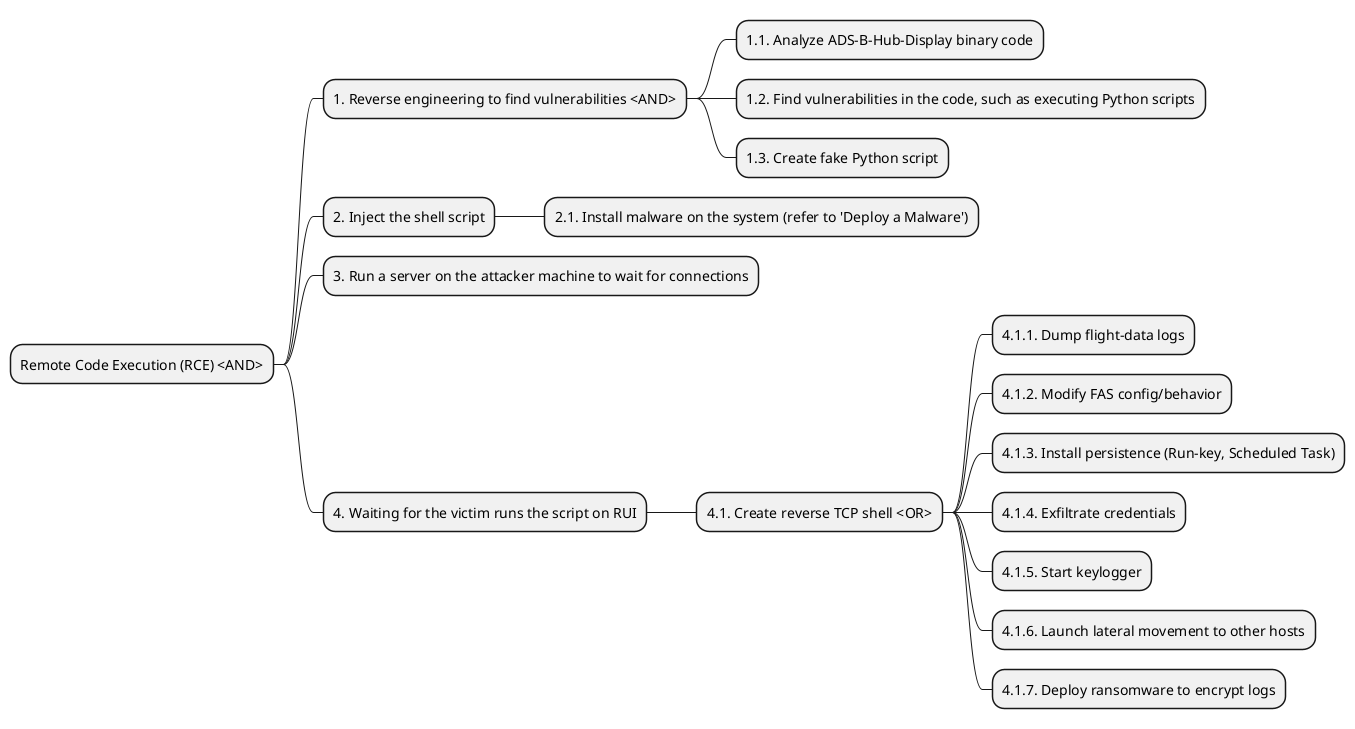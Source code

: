 @startmindmap

* Remote Code Execution (RCE) <AND>
** 1. Reverse engineering to find vulnerabilities <AND>
*** 1.1. Analyze ADS-B-Hub-Display binary code
*** 1.2. Find vulnerabilities in the code, such as executing Python scripts
*** 1.3. Create fake Python script
** 2. Inject the shell script
*** 2.1. Install malware on the system (refer to 'Deploy a Malware')
** 3. Run a server on the attacker machine to wait for connections
** 4. Waiting for the victim runs the script on RUI
*** 4.1. Create reverse TCP shell <OR>
**** 4.1.1. Dump flight-data logs
**** 4.1.2. Modify FAS config/behavior
**** 4.1.3. Install persistence (Run-key, Scheduled Task)
**** 4.1.4. Exfiltrate credentials
**** 4.1.5. Start keylogger
**** 4.1.6. Launch lateral movement to other hosts
**** 4.1.7. Deploy ransomware to encrypt logs
@endmindmap
